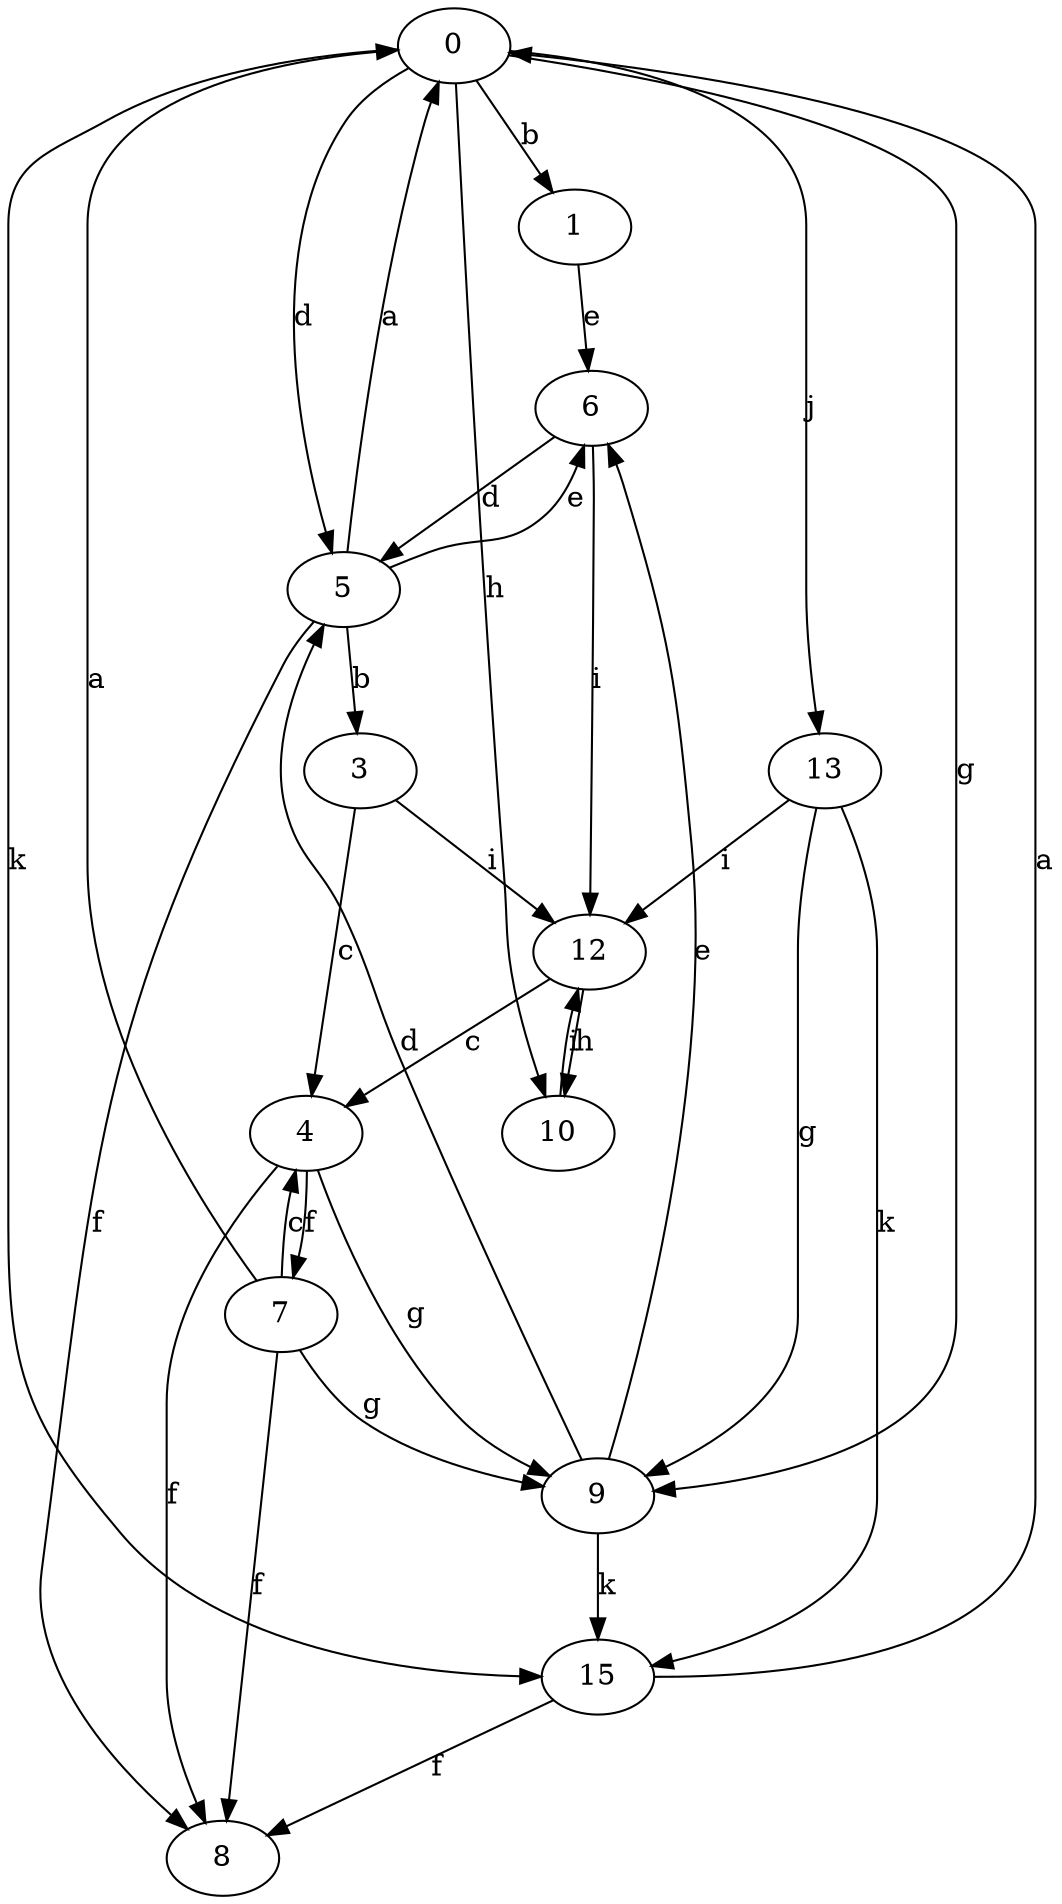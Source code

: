 strict digraph  {
0;
1;
3;
4;
5;
6;
7;
8;
9;
10;
12;
13;
15;
0 -> 1  [label=b];
0 -> 5  [label=d];
0 -> 9  [label=g];
0 -> 10  [label=h];
0 -> 13  [label=j];
0 -> 15  [label=k];
1 -> 6  [label=e];
3 -> 4  [label=c];
3 -> 12  [label=i];
4 -> 7  [label=f];
4 -> 8  [label=f];
4 -> 9  [label=g];
5 -> 0  [label=a];
5 -> 3  [label=b];
5 -> 6  [label=e];
5 -> 8  [label=f];
6 -> 5  [label=d];
6 -> 12  [label=i];
7 -> 0  [label=a];
7 -> 4  [label=c];
7 -> 8  [label=f];
7 -> 9  [label=g];
9 -> 5  [label=d];
9 -> 6  [label=e];
9 -> 15  [label=k];
10 -> 12  [label=i];
12 -> 4  [label=c];
12 -> 10  [label=h];
13 -> 9  [label=g];
13 -> 12  [label=i];
13 -> 15  [label=k];
15 -> 0  [label=a];
15 -> 8  [label=f];
}

